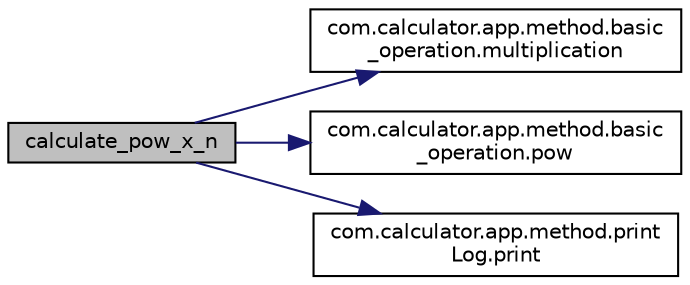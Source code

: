 digraph "calculate_pow_x_n"
{
 // LATEX_PDF_SIZE
  edge [fontname="Helvetica",fontsize="10",labelfontname="Helvetica",labelfontsize="10"];
  node [fontname="Helvetica",fontsize="10",shape=record];
  rankdir="LR";
  Node1 [label="calculate_pow_x_n",height=0.2,width=0.4,color="black", fillcolor="grey75", style="filled", fontcolor="black",tooltip=" "];
  Node1 -> Node2 [color="midnightblue",fontsize="10",style="solid",fontname="Helvetica"];
  Node2 [label="com.calculator.app.method.basic\l_operation.multiplication",height=0.2,width=0.4,color="black", fillcolor="white", style="filled",URL="$classcom_1_1calculator_1_1app_1_1method_1_1basic__operation.html#af3ce776ee385bd7d9e3d535da648bfc1",tooltip=" "];
  Node1 -> Node3 [color="midnightblue",fontsize="10",style="solid",fontname="Helvetica"];
  Node3 [label="com.calculator.app.method.basic\l_operation.pow",height=0.2,width=0.4,color="black", fillcolor="white", style="filled",URL="$classcom_1_1calculator_1_1app_1_1method_1_1basic__operation.html#acdf692ee53e9b281be9dee0648f2c23f",tooltip=" "];
  Node1 -> Node4 [color="midnightblue",fontsize="10",style="solid",fontname="Helvetica"];
  Node4 [label="com.calculator.app.method.print\lLog.print",height=0.2,width=0.4,color="black", fillcolor="white", style="filled",URL="$classcom_1_1calculator_1_1app_1_1method_1_1printLog.html#aa58e31bae8b6ae8f19ac38fe947729ec",tooltip=" "];
}
